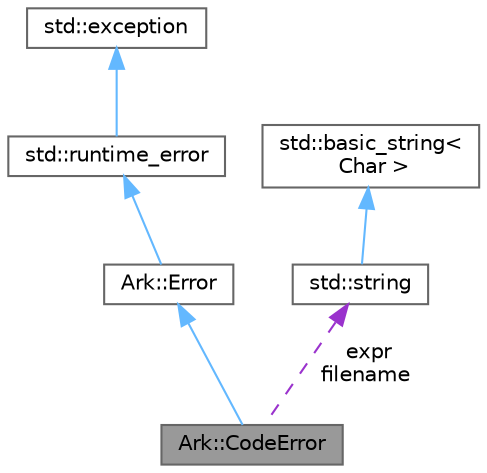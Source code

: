 digraph "Ark::CodeError"
{
 // INTERACTIVE_SVG=YES
 // LATEX_PDF_SIZE
  bgcolor="transparent";
  edge [fontname=Helvetica,fontsize=10,labelfontname=Helvetica,labelfontsize=10];
  node [fontname=Helvetica,fontsize=10,shape=box,height=0.2,width=0.4];
  Node1 [label="Ark::CodeError",height=0.2,width=0.4,color="gray40", fillcolor="grey60", style="filled", fontcolor="black",tooltip="CodeError thrown by the compiler (parser, macro processor, optimizer, and compiler itself)"];
  Node2 -> Node1 [dir="back",color="steelblue1",style="solid"];
  Node2 [label="Ark::Error",height=0.2,width=0.4,color="gray40", fillcolor="white", style="filled",URL="$d6/d43/classArk_1_1Error.html",tooltip=" "];
  Node3 -> Node2 [dir="back",color="steelblue1",style="solid"];
  Node3 [label="std::runtime_error",height=0.2,width=0.4,color="gray40", fillcolor="white", style="filled",tooltip=" "];
  Node4 -> Node3 [dir="back",color="steelblue1",style="solid"];
  Node4 [label="std::exception",height=0.2,width=0.4,color="gray40", fillcolor="white", style="filled",tooltip=" "];
  Node5 -> Node1 [dir="back",color="darkorchid3",style="dashed",label=" expr\nfilename" ];
  Node5 [label="std::string",height=0.2,width=0.4,color="gray40", fillcolor="white", style="filled",tooltip=" "];
  Node6 -> Node5 [dir="back",color="steelblue1",style="solid"];
  Node6 [label="std::basic_string\<\l Char \>",height=0.2,width=0.4,color="gray40", fillcolor="white", style="filled",tooltip=" "];
}
